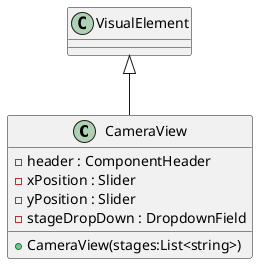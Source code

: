@startuml
class CameraView {
    - header : ComponentHeader
    - xPosition : Slider
    - yPosition : Slider
    - stageDropDown : DropdownField
    + CameraView(stages:List<string>)
}
VisualElement <|-- CameraView
@enduml
